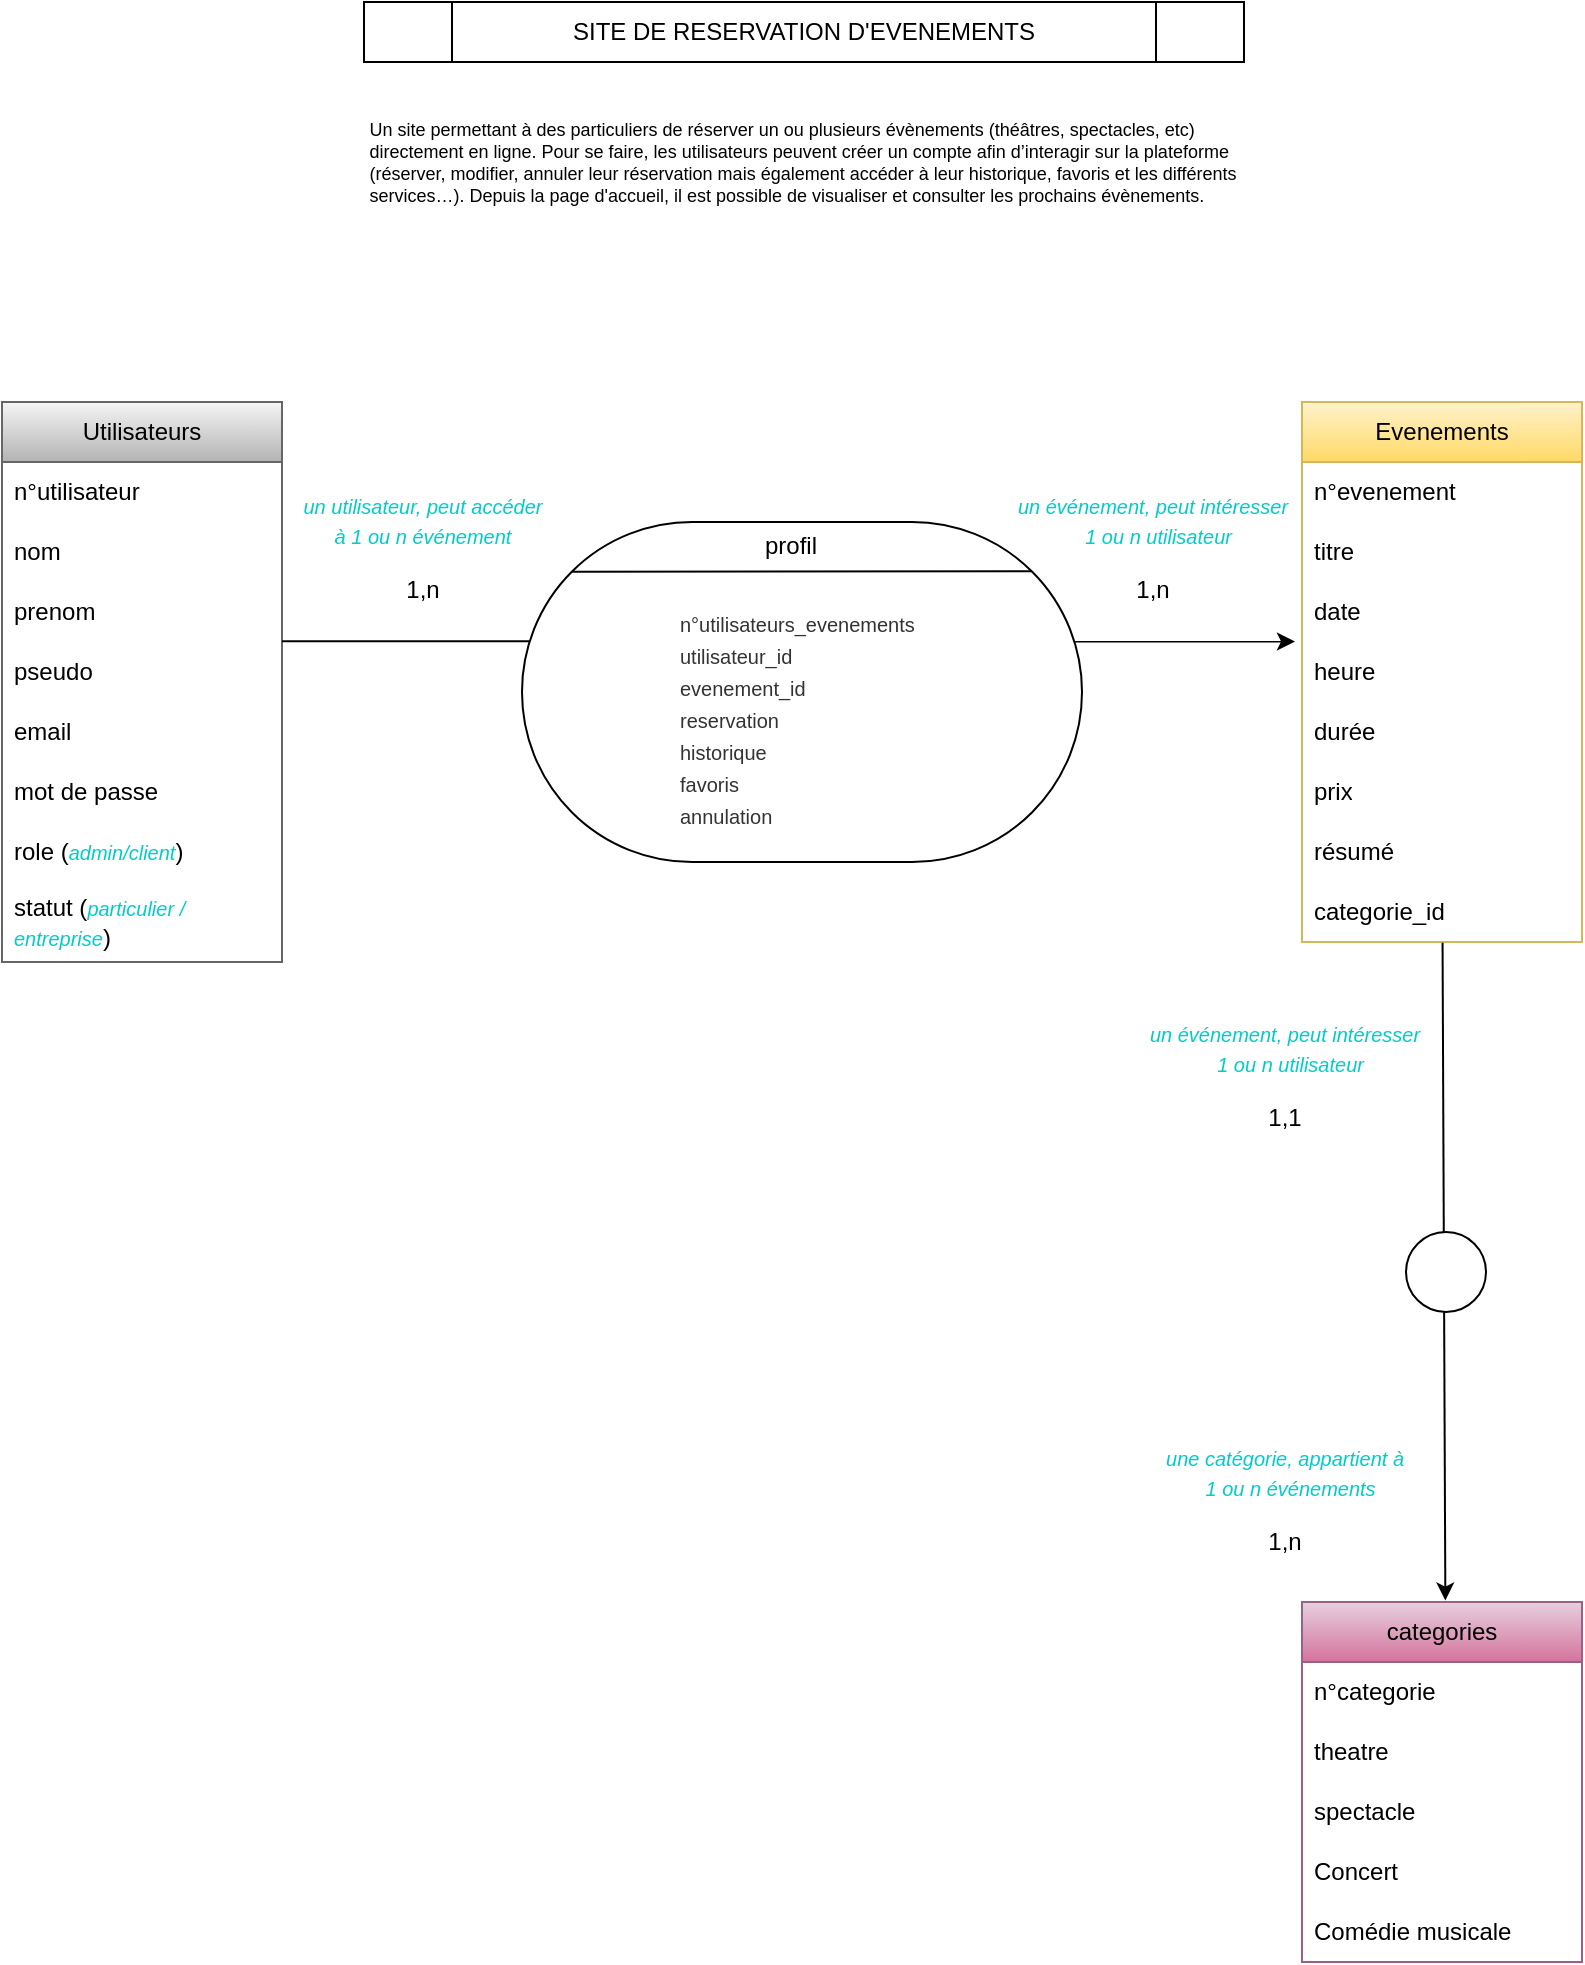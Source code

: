 <mxfile version="22.0.2" type="device">
  <diagram name="Page-1" id="niFAYI7-j2DZLFPBzeHO">
    <mxGraphModel dx="869" dy="459" grid="1" gridSize="10" guides="1" tooltips="1" connect="1" arrows="1" fold="1" page="1" pageScale="1" pageWidth="827" pageHeight="1169" math="0" shadow="0">
      <root>
        <mxCell id="0" />
        <mxCell id="1" parent="0" />
        <mxCell id="huWjjuCk4hPInq8IUZ5Y-1" value="Evenements" style="swimlane;fontStyle=0;childLayout=stackLayout;horizontal=1;startSize=30;horizontalStack=0;resizeParent=1;resizeParentMax=0;resizeLast=0;collapsible=1;marginBottom=0;whiteSpace=wrap;html=1;fillColor=#fff2cc;gradientColor=#ffd966;strokeColor=#d6b656;" parent="1" vertex="1">
          <mxGeometry x="669" y="240" width="140" height="270" as="geometry" />
        </mxCell>
        <mxCell id="huWjjuCk4hPInq8IUZ5Y-2" value="n°evenement" style="text;strokeColor=none;fillColor=none;align=left;verticalAlign=middle;spacingLeft=4;spacingRight=4;overflow=hidden;points=[[0,0.5],[1,0.5]];portConstraint=eastwest;rotatable=0;whiteSpace=wrap;html=1;" parent="huWjjuCk4hPInq8IUZ5Y-1" vertex="1">
          <mxGeometry y="30" width="140" height="30" as="geometry" />
        </mxCell>
        <mxCell id="huWjjuCk4hPInq8IUZ5Y-3" value="titre" style="text;strokeColor=none;fillColor=none;align=left;verticalAlign=middle;spacingLeft=4;spacingRight=4;overflow=hidden;points=[[0,0.5],[1,0.5]];portConstraint=eastwest;rotatable=0;whiteSpace=wrap;html=1;" parent="huWjjuCk4hPInq8IUZ5Y-1" vertex="1">
          <mxGeometry y="60" width="140" height="30" as="geometry" />
        </mxCell>
        <mxCell id="huWjjuCk4hPInq8IUZ5Y-4" value="date" style="text;strokeColor=none;fillColor=none;align=left;verticalAlign=middle;spacingLeft=4;spacingRight=4;overflow=hidden;points=[[0,0.5],[1,0.5]];portConstraint=eastwest;rotatable=0;whiteSpace=wrap;html=1;" parent="huWjjuCk4hPInq8IUZ5Y-1" vertex="1">
          <mxGeometry y="90" width="140" height="30" as="geometry" />
        </mxCell>
        <mxCell id="huWjjuCk4hPInq8IUZ5Y-5" value="heure" style="text;strokeColor=none;fillColor=none;align=left;verticalAlign=middle;spacingLeft=4;spacingRight=4;overflow=hidden;points=[[0,0.5],[1,0.5]];portConstraint=eastwest;rotatable=0;whiteSpace=wrap;html=1;" parent="huWjjuCk4hPInq8IUZ5Y-1" vertex="1">
          <mxGeometry y="120" width="140" height="30" as="geometry" />
        </mxCell>
        <mxCell id="huWjjuCk4hPInq8IUZ5Y-10" value="durée" style="text;strokeColor=none;fillColor=none;align=left;verticalAlign=middle;spacingLeft=4;spacingRight=4;overflow=hidden;points=[[0,0.5],[1,0.5]];portConstraint=eastwest;rotatable=0;whiteSpace=wrap;html=1;" parent="huWjjuCk4hPInq8IUZ5Y-1" vertex="1">
          <mxGeometry y="150" width="140" height="30" as="geometry" />
        </mxCell>
        <mxCell id="huWjjuCk4hPInq8IUZ5Y-34" value="prix" style="text;strokeColor=none;fillColor=none;align=left;verticalAlign=middle;spacingLeft=4;spacingRight=4;overflow=hidden;points=[[0,0.5],[1,0.5]];portConstraint=eastwest;rotatable=0;whiteSpace=wrap;html=1;" parent="huWjjuCk4hPInq8IUZ5Y-1" vertex="1">
          <mxGeometry y="180" width="140" height="30" as="geometry" />
        </mxCell>
        <mxCell id="huWjjuCk4hPInq8IUZ5Y-35" value="résumé" style="text;strokeColor=none;fillColor=none;align=left;verticalAlign=middle;spacingLeft=4;spacingRight=4;overflow=hidden;points=[[0,0.5],[1,0.5]];portConstraint=eastwest;rotatable=0;whiteSpace=wrap;html=1;" parent="huWjjuCk4hPInq8IUZ5Y-1" vertex="1">
          <mxGeometry y="210" width="140" height="30" as="geometry" />
        </mxCell>
        <mxCell id="huWjjuCk4hPInq8IUZ5Y-36" value="categorie_id" style="text;strokeColor=none;fillColor=none;align=left;verticalAlign=middle;spacingLeft=4;spacingRight=4;overflow=hidden;points=[[0,0.5],[1,0.5]];portConstraint=eastwest;rotatable=0;whiteSpace=wrap;html=1;" parent="huWjjuCk4hPInq8IUZ5Y-1" vertex="1">
          <mxGeometry y="240" width="140" height="30" as="geometry" />
        </mxCell>
        <mxCell id="huWjjuCk4hPInq8IUZ5Y-6" value="Utilisateurs" style="swimlane;fontStyle=0;childLayout=stackLayout;horizontal=1;startSize=30;horizontalStack=0;resizeParent=1;resizeParentMax=0;resizeLast=0;collapsible=1;marginBottom=0;whiteSpace=wrap;html=1;fillColor=#f5f5f5;gradientColor=#b3b3b3;strokeColor=#666666;" parent="1" vertex="1">
          <mxGeometry x="19" y="240" width="140" height="280" as="geometry" />
        </mxCell>
        <mxCell id="huWjjuCk4hPInq8IUZ5Y-8" value="n°utilisateur" style="text;strokeColor=none;fillColor=none;align=left;verticalAlign=middle;spacingLeft=4;spacingRight=4;overflow=hidden;points=[[0,0.5],[1,0.5]];portConstraint=eastwest;rotatable=0;whiteSpace=wrap;html=1;" parent="huWjjuCk4hPInq8IUZ5Y-6" vertex="1">
          <mxGeometry y="30" width="140" height="30" as="geometry" />
        </mxCell>
        <mxCell id="huWjjuCk4hPInq8IUZ5Y-12" value="nom" style="text;strokeColor=none;fillColor=none;align=left;verticalAlign=middle;spacingLeft=4;spacingRight=4;overflow=hidden;points=[[0,0.5],[1,0.5]];portConstraint=eastwest;rotatable=0;whiteSpace=wrap;html=1;" parent="huWjjuCk4hPInq8IUZ5Y-6" vertex="1">
          <mxGeometry y="60" width="140" height="30" as="geometry" />
        </mxCell>
        <mxCell id="huWjjuCk4hPInq8IUZ5Y-13" value="prenom" style="text;strokeColor=none;fillColor=none;align=left;verticalAlign=middle;spacingLeft=4;spacingRight=4;overflow=hidden;points=[[0,0.5],[1,0.5]];portConstraint=eastwest;rotatable=0;whiteSpace=wrap;html=1;" parent="huWjjuCk4hPInq8IUZ5Y-6" vertex="1">
          <mxGeometry y="90" width="140" height="30" as="geometry" />
        </mxCell>
        <mxCell id="huWjjuCk4hPInq8IUZ5Y-14" value="pseudo" style="text;strokeColor=none;fillColor=none;align=left;verticalAlign=middle;spacingLeft=4;spacingRight=4;overflow=hidden;points=[[0,0.5],[1,0.5]];portConstraint=eastwest;rotatable=0;whiteSpace=wrap;html=1;" parent="huWjjuCk4hPInq8IUZ5Y-6" vertex="1">
          <mxGeometry y="120" width="140" height="30" as="geometry" />
        </mxCell>
        <mxCell id="huWjjuCk4hPInq8IUZ5Y-15" value="email" style="text;strokeColor=none;fillColor=none;align=left;verticalAlign=middle;spacingLeft=4;spacingRight=4;overflow=hidden;points=[[0,0.5],[1,0.5]];portConstraint=eastwest;rotatable=0;whiteSpace=wrap;html=1;" parent="huWjjuCk4hPInq8IUZ5Y-6" vertex="1">
          <mxGeometry y="150" width="140" height="30" as="geometry" />
        </mxCell>
        <mxCell id="huWjjuCk4hPInq8IUZ5Y-9" value="mot de passe" style="text;strokeColor=none;fillColor=none;align=left;verticalAlign=middle;spacingLeft=4;spacingRight=4;overflow=hidden;points=[[0,0.5],[1,0.5]];portConstraint=eastwest;rotatable=0;whiteSpace=wrap;html=1;" parent="huWjjuCk4hPInq8IUZ5Y-6" vertex="1">
          <mxGeometry y="180" width="140" height="30" as="geometry" />
        </mxCell>
        <mxCell id="huWjjuCk4hPInq8IUZ5Y-47" value="&lt;div style=&quot;text-align: center;&quot;&gt;&lt;span style=&quot;background-color: initial;&quot;&gt;role (&lt;font color=&quot;#00cccc&quot;&gt;&lt;span style=&quot;font-size: 10px;&quot;&gt;&lt;i&gt;admin/client&lt;/i&gt;&lt;/span&gt;&lt;/font&gt;&lt;/span&gt;&lt;span style=&quot;background-color: initial;&quot;&gt;)&lt;/span&gt;&lt;/div&gt;" style="text;strokeColor=none;fillColor=none;align=left;verticalAlign=middle;spacingLeft=4;spacingRight=4;overflow=hidden;points=[[0,0.5],[1,0.5]];portConstraint=eastwest;rotatable=0;whiteSpace=wrap;html=1;" parent="huWjjuCk4hPInq8IUZ5Y-6" vertex="1">
          <mxGeometry y="210" width="140" height="30" as="geometry" />
        </mxCell>
        <mxCell id="huWjjuCk4hPInq8IUZ5Y-48" value="&lt;div style=&quot;&quot;&gt;&lt;span style=&quot;background-color: initial;&quot;&gt;statut (&lt;font color=&quot;#00cccc&quot;&gt;&lt;span style=&quot;font-size: 10px;&quot;&gt;&lt;i&gt;particulier / entreprise&lt;/i&gt;&lt;/span&gt;&lt;/font&gt;&lt;/span&gt;&lt;span style=&quot;background-color: initial;&quot;&gt;)&lt;/span&gt;&lt;/div&gt;" style="text;strokeColor=none;fillColor=none;align=left;verticalAlign=middle;spacingLeft=4;spacingRight=4;overflow=hidden;points=[[0,0.5],[1,0.5]];portConstraint=eastwest;rotatable=0;whiteSpace=wrap;html=1;" parent="huWjjuCk4hPInq8IUZ5Y-6" vertex="1">
          <mxGeometry y="240" width="140" height="40" as="geometry" />
        </mxCell>
        <mxCell id="huWjjuCk4hPInq8IUZ5Y-16" value="" style="endArrow=classic;html=1;rounded=0;exitX=1;exitY=0.987;exitDx=0;exitDy=0;exitPerimeter=0;entryX=-0.025;entryY=-0.008;entryDx=0;entryDy=0;entryPerimeter=0;" parent="1" source="huWjjuCk4hPInq8IUZ5Y-13" target="huWjjuCk4hPInq8IUZ5Y-5" edge="1">
          <mxGeometry width="50" height="50" relative="1" as="geometry">
            <mxPoint x="220.96" y="360.0" as="sourcePoint" />
            <mxPoint x="539" y="360.0" as="targetPoint" />
          </mxGeometry>
        </mxCell>
        <mxCell id="huWjjuCk4hPInq8IUZ5Y-18" value="1,n" style="text;html=1;align=center;verticalAlign=middle;resizable=0;points=[];autosize=1;strokeColor=none;fillColor=none;" parent="1" vertex="1">
          <mxGeometry x="209" y="319" width="40" height="30" as="geometry" />
        </mxCell>
        <mxCell id="huWjjuCk4hPInq8IUZ5Y-19" value="&lt;i style=&quot;font-size: 10px;&quot;&gt;&lt;font style=&quot;font-size: 10px;&quot; color=&quot;#00cccc&quot;&gt;un utilisateur, peut accéder &lt;br&gt;à 1 ou n événement&lt;/font&gt;&lt;/i&gt;" style="text;html=1;align=center;verticalAlign=middle;resizable=0;points=[];autosize=1;strokeColor=none;fillColor=none;" parent="1" vertex="1">
          <mxGeometry x="159" y="279" width="140" height="40" as="geometry" />
        </mxCell>
        <mxCell id="huWjjuCk4hPInq8IUZ5Y-20" value="1,n" style="text;html=1;align=center;verticalAlign=middle;resizable=0;points=[];autosize=1;strokeColor=none;fillColor=none;" parent="1" vertex="1">
          <mxGeometry x="574" y="319" width="40" height="30" as="geometry" />
        </mxCell>
        <mxCell id="huWjjuCk4hPInq8IUZ5Y-21" value="&lt;i style=&quot;font-size: 10px;&quot;&gt;&lt;font style=&quot;font-size: 10px;&quot; color=&quot;#00cccc&quot;&gt;un&amp;nbsp;&lt;/font&gt;&lt;/i&gt;&lt;i style=&quot;border-color: var(--border-color); font-size: 10px;&quot;&gt;&lt;font style=&quot;border-color: var(--border-color);&quot; color=&quot;#00cccc&quot;&gt;événement&lt;/font&gt;&lt;/i&gt;&lt;i style=&quot;font-size: 10px;&quot;&gt;&lt;font style=&quot;font-size: 10px;&quot; color=&quot;#00cccc&quot;&gt;, peut intéresser&lt;br&gt;&amp;nbsp; 1 ou n&amp;nbsp;&lt;/font&gt;&lt;/i&gt;&lt;i style=&quot;border-color: var(--border-color); font-size: 10px;&quot;&gt;&lt;font style=&quot;border-color: var(--border-color);&quot; color=&quot;#00cccc&quot;&gt;utilisateur&lt;/font&gt;&lt;/i&gt;" style="text;html=1;align=center;verticalAlign=middle;resizable=0;points=[];autosize=1;strokeColor=none;fillColor=none;" parent="1" vertex="1">
          <mxGeometry x="514" y="279" width="160" height="40" as="geometry" />
        </mxCell>
        <mxCell id="huWjjuCk4hPInq8IUZ5Y-22" value="" style="rounded=1;whiteSpace=wrap;html=1;arcSize=50;" parent="1" vertex="1">
          <mxGeometry x="279" y="300" width="280" height="170" as="geometry" />
        </mxCell>
        <mxCell id="huWjjuCk4hPInq8IUZ5Y-25" value="" style="endArrow=none;html=1;rounded=0;exitX=0.09;exitY=0.146;exitDx=0;exitDy=0;exitPerimeter=0;entryX=0.91;entryY=0.145;entryDx=0;entryDy=0;entryPerimeter=0;" parent="1" source="huWjjuCk4hPInq8IUZ5Y-22" target="huWjjuCk4hPInq8IUZ5Y-22" edge="1">
          <mxGeometry width="50" height="50" relative="1" as="geometry">
            <mxPoint x="296.64" y="324.68" as="sourcePoint" />
            <mxPoint x="540" y="326" as="targetPoint" />
          </mxGeometry>
        </mxCell>
        <mxCell id="huWjjuCk4hPInq8IUZ5Y-26" value="profil" style="text;html=1;align=center;verticalAlign=middle;resizable=0;points=[];autosize=1;strokeColor=none;fillColor=none;" parent="1" vertex="1">
          <mxGeometry x="388" y="297" width="50" height="30" as="geometry" />
        </mxCell>
        <mxCell id="huWjjuCk4hPInq8IUZ5Y-27" value="&lt;p style=&quot;line-height: 160%; font-size: 10px;&quot;&gt;&lt;font color=&quot;#333333&quot;&gt;n°utilisateurs_evenements&lt;br&gt;utilisateur_id&lt;br&gt;evenement_id&lt;br&gt;reservation&lt;br&gt;historique&lt;br&gt;favoris&lt;br&gt;annulation&lt;/font&gt;&lt;/p&gt;" style="text;html=1;align=left;verticalAlign=middle;resizable=0;points=[];autosize=1;" parent="1" vertex="1">
          <mxGeometry x="356" y="324" width="140" height="150" as="geometry" />
        </mxCell>
        <mxCell id="huWjjuCk4hPInq8IUZ5Y-28" value="categories" style="swimlane;fontStyle=0;childLayout=stackLayout;horizontal=1;startSize=30;horizontalStack=0;resizeParent=1;resizeParentMax=0;resizeLast=0;collapsible=1;marginBottom=0;whiteSpace=wrap;html=1;fillColor=#e6d0de;gradientColor=#d5739d;strokeColor=#996185;" parent="1" vertex="1">
          <mxGeometry x="669" y="840" width="140" height="180" as="geometry" />
        </mxCell>
        <mxCell id="huWjjuCk4hPInq8IUZ5Y-29" value="n°categorie" style="text;strokeColor=none;fillColor=none;align=left;verticalAlign=middle;spacingLeft=4;spacingRight=4;overflow=hidden;points=[[0,0.5],[1,0.5]];portConstraint=eastwest;rotatable=0;whiteSpace=wrap;html=1;" parent="huWjjuCk4hPInq8IUZ5Y-28" vertex="1">
          <mxGeometry y="30" width="140" height="30" as="geometry" />
        </mxCell>
        <mxCell id="huWjjuCk4hPInq8IUZ5Y-30" value="theatre" style="text;strokeColor=none;fillColor=none;align=left;verticalAlign=middle;spacingLeft=4;spacingRight=4;overflow=hidden;points=[[0,0.5],[1,0.5]];portConstraint=eastwest;rotatable=0;whiteSpace=wrap;html=1;" parent="huWjjuCk4hPInq8IUZ5Y-28" vertex="1">
          <mxGeometry y="60" width="140" height="30" as="geometry" />
        </mxCell>
        <mxCell id="huWjjuCk4hPInq8IUZ5Y-31" value="spectacle" style="text;strokeColor=none;fillColor=none;align=left;verticalAlign=middle;spacingLeft=4;spacingRight=4;overflow=hidden;points=[[0,0.5],[1,0.5]];portConstraint=eastwest;rotatable=0;whiteSpace=wrap;html=1;" parent="huWjjuCk4hPInq8IUZ5Y-28" vertex="1">
          <mxGeometry y="90" width="140" height="30" as="geometry" />
        </mxCell>
        <mxCell id="huWjjuCk4hPInq8IUZ5Y-32" value="Concert" style="text;strokeColor=none;fillColor=none;align=left;verticalAlign=middle;spacingLeft=4;spacingRight=4;overflow=hidden;points=[[0,0.5],[1,0.5]];portConstraint=eastwest;rotatable=0;whiteSpace=wrap;html=1;" parent="huWjjuCk4hPInq8IUZ5Y-28" vertex="1">
          <mxGeometry y="120" width="140" height="30" as="geometry" />
        </mxCell>
        <mxCell id="huWjjuCk4hPInq8IUZ5Y-33" value="Comédie musicale" style="text;strokeColor=none;fillColor=none;align=left;verticalAlign=middle;spacingLeft=4;spacingRight=4;overflow=hidden;points=[[0,0.5],[1,0.5]];portConstraint=eastwest;rotatable=0;whiteSpace=wrap;html=1;" parent="huWjjuCk4hPInq8IUZ5Y-28" vertex="1">
          <mxGeometry y="150" width="140" height="30" as="geometry" />
        </mxCell>
        <mxCell id="huWjjuCk4hPInq8IUZ5Y-38" value="" style="endArrow=classic;html=1;rounded=0;exitX=0.502;exitY=1.014;exitDx=0;exitDy=0;exitPerimeter=0;entryX=0.512;entryY=-0.004;entryDx=0;entryDy=0;entryPerimeter=0;" parent="1" source="huWjjuCk4hPInq8IUZ5Y-36" target="huWjjuCk4hPInq8IUZ5Y-28" edge="1">
          <mxGeometry width="50" height="50" relative="1" as="geometry">
            <mxPoint x="350" y="460" as="sourcePoint" />
            <mxPoint x="740" y="710" as="targetPoint" />
          </mxGeometry>
        </mxCell>
        <mxCell id="huWjjuCk4hPInq8IUZ5Y-39" value="1,1" style="text;html=1;align=center;verticalAlign=middle;resizable=0;points=[];autosize=1;strokeColor=none;fillColor=none;" parent="1" vertex="1">
          <mxGeometry x="640" y="583" width="40" height="30" as="geometry" />
        </mxCell>
        <mxCell id="huWjjuCk4hPInq8IUZ5Y-40" value="&lt;i style=&quot;font-size: 10px;&quot;&gt;&lt;font style=&quot;font-size: 10px;&quot; color=&quot;#00cccc&quot;&gt;un&amp;nbsp;&lt;/font&gt;&lt;/i&gt;&lt;i style=&quot;border-color: var(--border-color); font-size: 10px;&quot;&gt;&lt;font style=&quot;border-color: var(--border-color);&quot; color=&quot;#00cccc&quot;&gt;événement&lt;/font&gt;&lt;/i&gt;&lt;i style=&quot;font-size: 10px;&quot;&gt;&lt;font style=&quot;font-size: 10px;&quot; color=&quot;#00cccc&quot;&gt;, peut intéresser&lt;br&gt;&amp;nbsp; 1 ou n&amp;nbsp;&lt;/font&gt;&lt;/i&gt;&lt;i style=&quot;border-color: var(--border-color); font-size: 10px;&quot;&gt;&lt;font style=&quot;border-color: var(--border-color);&quot; color=&quot;#00cccc&quot;&gt;utilisateur&lt;/font&gt;&lt;/i&gt;" style="text;html=1;align=center;verticalAlign=middle;resizable=0;points=[];autosize=1;strokeColor=none;fillColor=none;" parent="1" vertex="1">
          <mxGeometry x="580" y="543" width="160" height="40" as="geometry" />
        </mxCell>
        <mxCell id="huWjjuCk4hPInq8IUZ5Y-41" value="1,n" style="text;html=1;align=center;verticalAlign=middle;resizable=0;points=[];autosize=1;strokeColor=none;fillColor=none;" parent="1" vertex="1">
          <mxGeometry x="640" y="795" width="40" height="30" as="geometry" />
        </mxCell>
        <mxCell id="huWjjuCk4hPInq8IUZ5Y-42" value="&lt;i style=&quot;font-size: 10px;&quot;&gt;&lt;font style=&quot;font-size: 10px;&quot; color=&quot;#00cccc&quot;&gt;une catégorie&lt;/font&gt;&lt;/i&gt;&lt;i style=&quot;font-size: 10px;&quot;&gt;&lt;font style=&quot;font-size: 10px;&quot; color=&quot;#00cccc&quot;&gt;, appartient à&lt;br&gt;&amp;nbsp; 1 ou n&amp;nbsp;&lt;/font&gt;&lt;/i&gt;&lt;i style=&quot;border-color: var(--border-color); font-size: 10px;&quot;&gt;&lt;font style=&quot;border-color: var(--border-color);&quot; color=&quot;#00cccc&quot;&gt;événements&lt;/font&gt;&lt;/i&gt;" style="text;html=1;align=center;verticalAlign=middle;resizable=0;points=[];autosize=1;strokeColor=none;fillColor=none;" parent="1" vertex="1">
          <mxGeometry x="590" y="755" width="140" height="40" as="geometry" />
        </mxCell>
        <mxCell id="huWjjuCk4hPInq8IUZ5Y-43" value="" style="ellipse;whiteSpace=wrap;html=1;aspect=fixed;" parent="1" vertex="1">
          <mxGeometry x="721" y="655" width="40" height="40" as="geometry" />
        </mxCell>
        <mxCell id="huWjjuCk4hPInq8IUZ5Y-46" value="SITE DE RESERVATION D&#39;EVENEMENTS" style="shape=process;whiteSpace=wrap;html=1;backgroundOutline=1;" parent="1" vertex="1">
          <mxGeometry x="200" y="40" width="440" height="30" as="geometry" />
        </mxCell>
        <mxCell id="wSys72QmziQknTz7GNzb-1" value="&lt;p style=&quot;line-height:1.38;margin-top:0pt;margin-bottom:0pt;&quot; dir=&quot;ltr&quot;&gt;&lt;/p&gt;&lt;p style=&quot;line-height:1.38;margin-top:0pt;margin-bottom:0pt;&quot; dir=&quot;ltr&quot;&gt;&lt;/p&gt;&lt;div&gt;&lt;/div&gt;&lt;span style=&quot;font-family: Arial, sans-serif; background-color: transparent; font-variant-numeric: normal; font-variant-east-asian: normal; font-variant-alternates: normal; font-variant-position: normal; vertical-align: baseline; font-size: 9px;&quot;&gt;&lt;span id=&quot;docs-internal-guid-3eaf1046-7fff-404b-623f-7b535a3fa58a&quot;&gt;&lt;/span&gt;&lt;div style=&quot;text-align: left;&quot;&gt;&lt;span style=&quot;background-color: transparent;&quot;&gt;Un site permettant à des particuliers de réserver un ou plusieurs évènements (théâtres, spectacles, etc)&lt;/span&gt;&lt;br&gt;&lt;/div&gt;&lt;/span&gt;&lt;span style=&quot;font-family: Arial, sans-serif; background-color: transparent; font-variant-numeric: normal; font-variant-east-asian: normal; font-variant-alternates: normal; font-variant-position: normal; vertical-align: baseline; font-size: 9px;&quot;&gt;&lt;font style=&quot;font-size: 9px;&quot;&gt;&lt;div style=&quot;text-align: left;&quot;&gt;&lt;span style=&quot;background-color: transparent;&quot;&gt;directement en ligne. Pour se faire, les utilisateurs peuvent créer un compte afin d’interagir sur la plateforme&lt;br&gt;(réserver, modifier, annuler leur réservation mais également accéder à leur historique, favoris et les différents&lt;br&gt;services…). Depuis la page d&#39;accueil, il est possible de visualiser et consulter les prochains évènements.&lt;/span&gt;&lt;/div&gt;&lt;/font&gt;&lt;/span&gt;&lt;span id=&quot;docs-internal-guid-d5c1408f-7fff-7828-96c9-785d76111d96&quot;&gt;&lt;/span&gt;&lt;span id=&quot;docs-internal-guid-3eaf1046-7fff-404b-623f-7b535a3fa58a&quot;&gt;&lt;/span&gt;&lt;span id=&quot;docs-internal-guid-3eaf1046-7fff-404b-623f-7b535a3fa58a&quot;&gt;&lt;/span&gt;&lt;p style=&quot;font-size: 9px;&quot;&gt;&lt;/p&gt;&lt;font style=&quot;font-size: 9px;&quot;&gt;&lt;div style=&quot;text-align: left;&quot;&gt;&lt;/div&gt;&lt;span id=&quot;docs-internal-guid-f7cdca87-7fff-dbe9-ae89-b4db3ca43535&quot;&gt;&lt;/span&gt;&lt;/font&gt;" style="text;html=1;align=center;verticalAlign=middle;resizable=0;points=[];autosize=1;strokeColor=none;fillColor=none;" vertex="1" parent="1">
          <mxGeometry x="189" y="90" width="460" height="70" as="geometry" />
        </mxCell>
      </root>
    </mxGraphModel>
  </diagram>
</mxfile>

